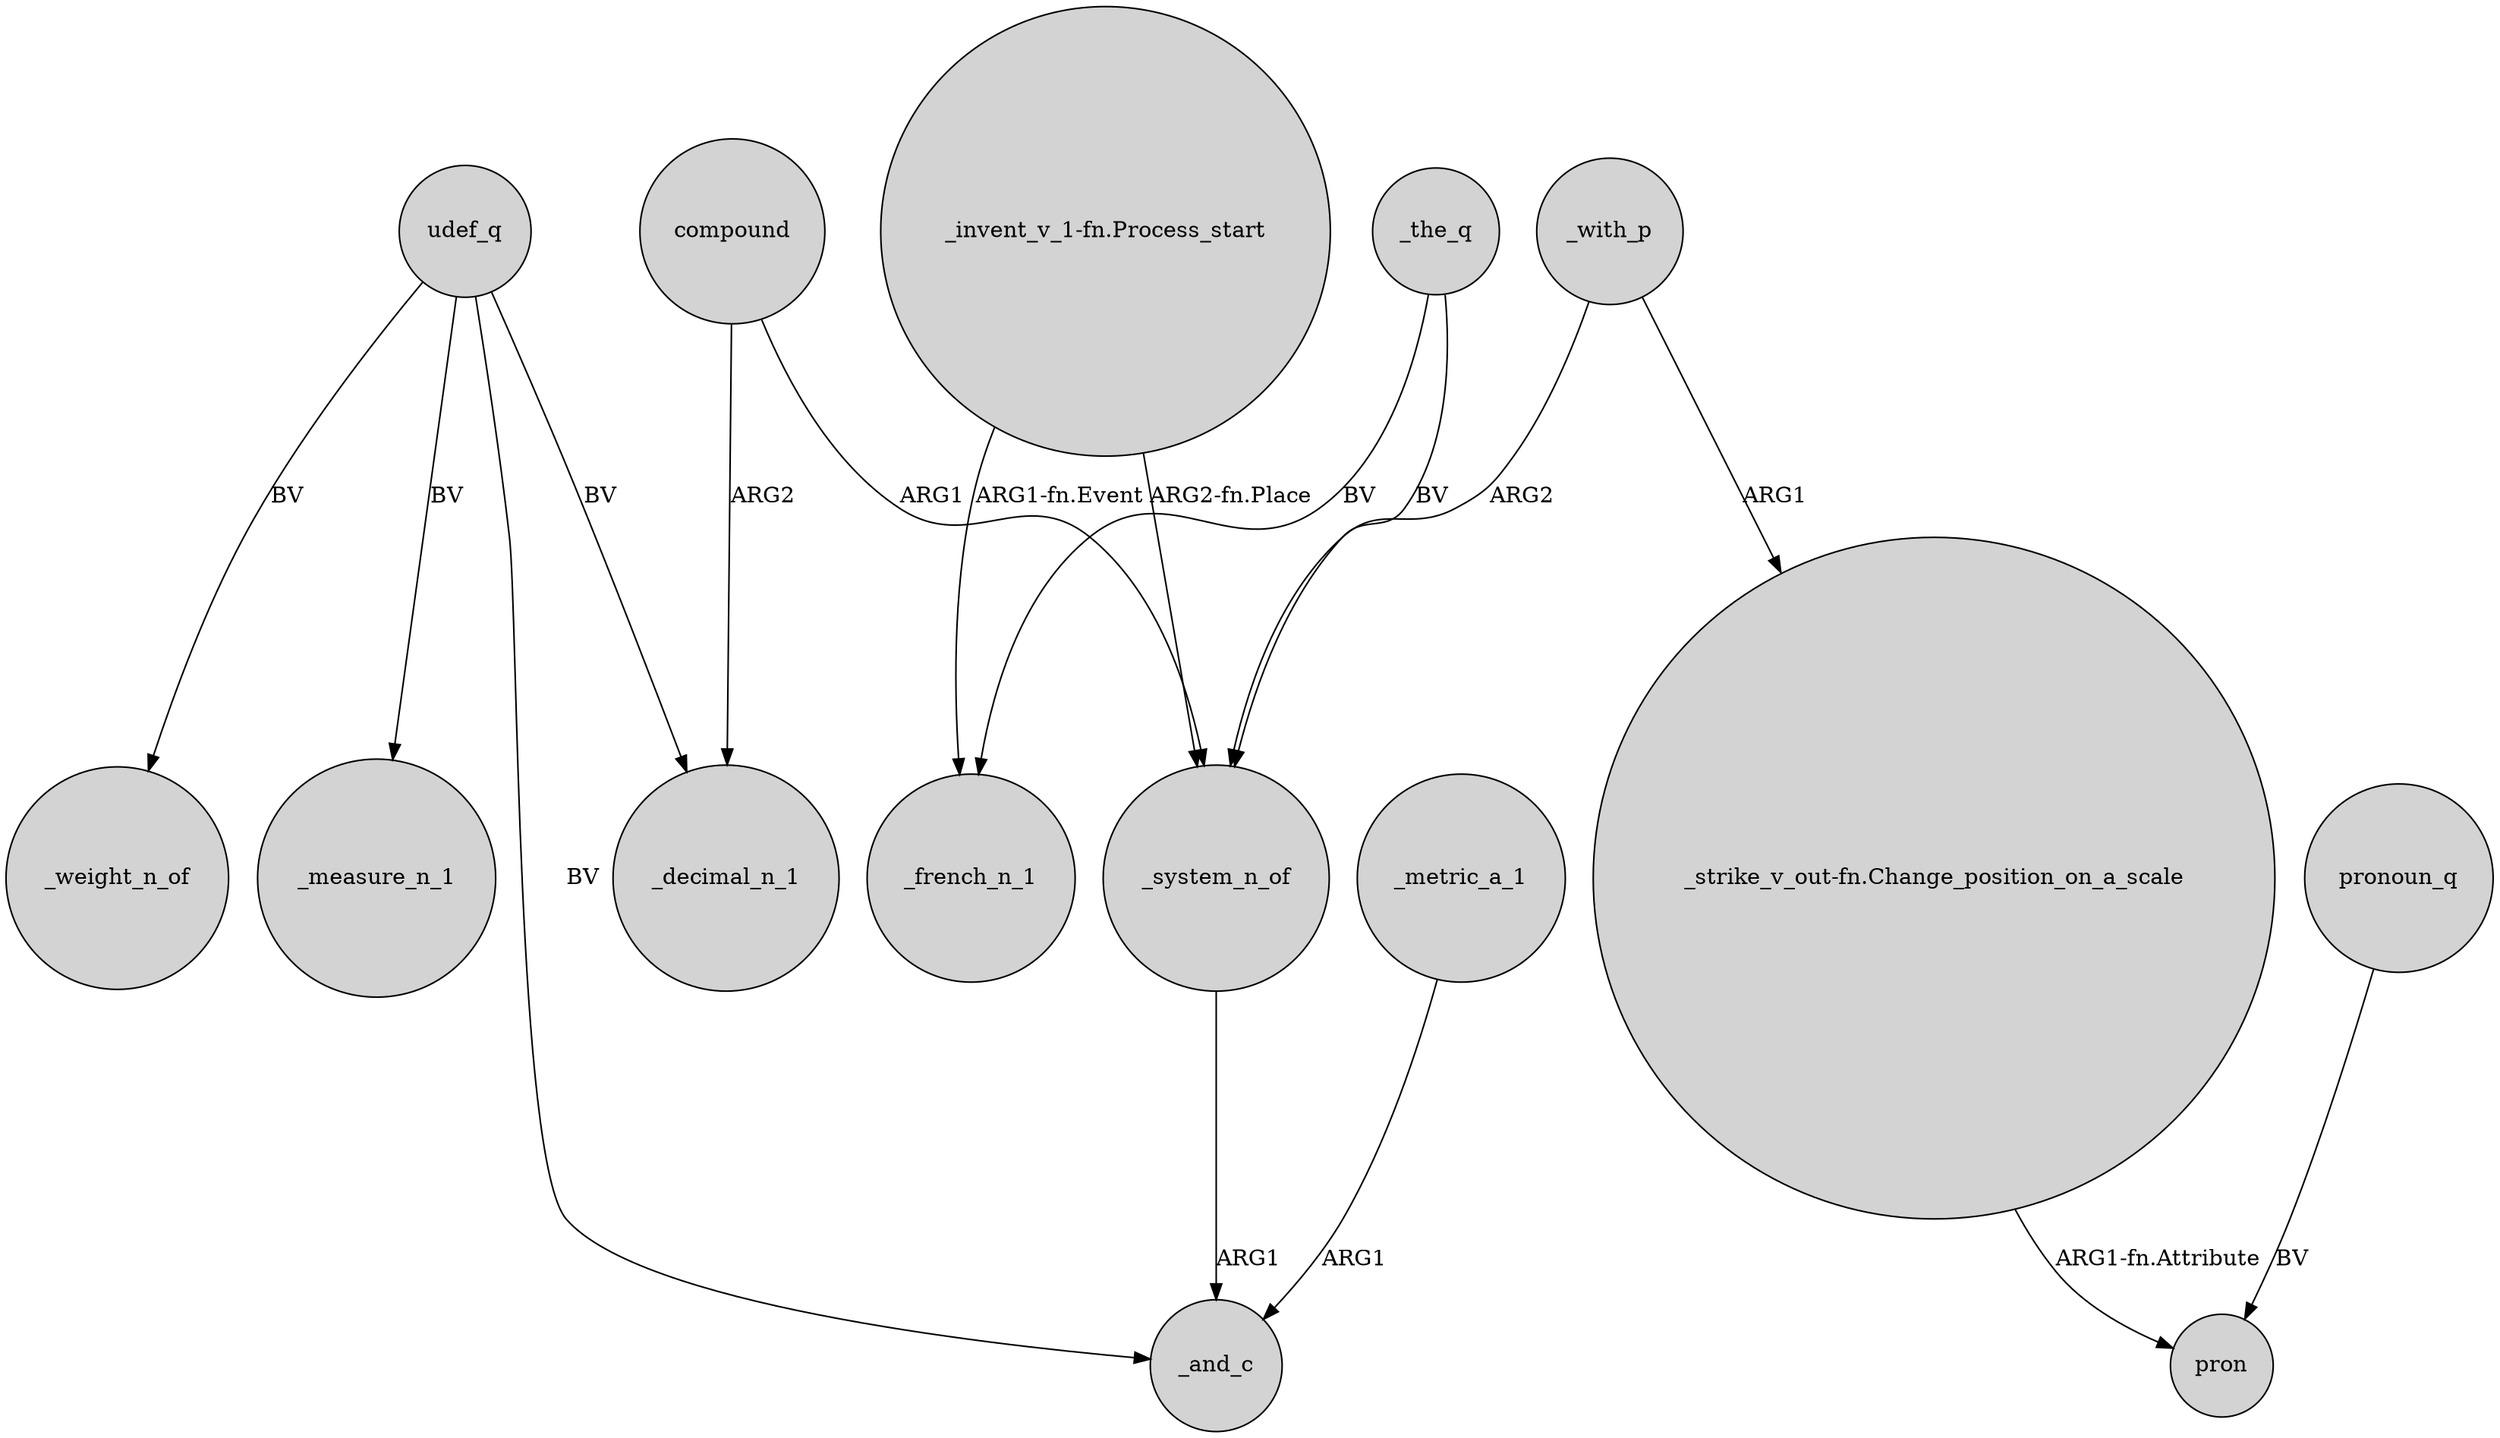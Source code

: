 digraph {
	node [shape=circle style=filled]
	compound -> _decimal_n_1 [label=ARG2]
	compound -> _system_n_of [label=ARG1]
	_system_n_of -> _and_c [label=ARG1]
	"_strike_v_out-fn.Change_position_on_a_scale" -> pron [label="ARG1-fn.Attribute"]
	udef_q -> _weight_n_of [label=BV]
	_with_p -> "_strike_v_out-fn.Change_position_on_a_scale" [label=ARG1]
	udef_q -> _and_c [label=BV]
	_the_q -> _system_n_of [label=BV]
	"_invent_v_1-fn.Process_start" -> _system_n_of [label="ARG2-fn.Place"]
	udef_q -> _decimal_n_1 [label=BV]
	_with_p -> _system_n_of [label=ARG2]
	_metric_a_1 -> _and_c [label=ARG1]
	_the_q -> _french_n_1 [label=BV]
	"_invent_v_1-fn.Process_start" -> _french_n_1 [label="ARG1-fn.Event"]
	pronoun_q -> pron [label=BV]
	udef_q -> _measure_n_1 [label=BV]
}
